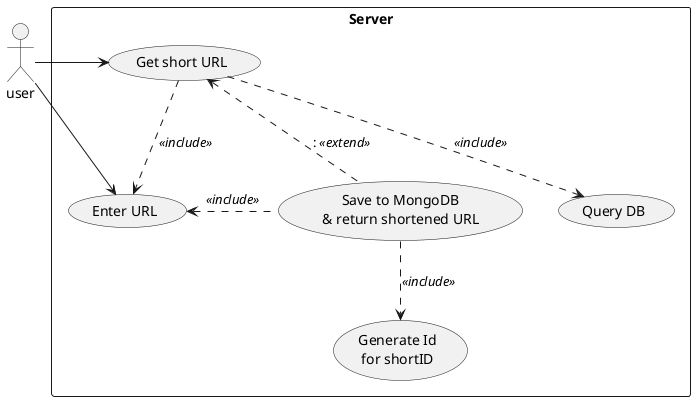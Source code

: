 @startuml overview
'left to right direction
'entities
actor user
rectangle Server {
    (Get short URL) as GET
    (Enter URL) as enterURL
    (Save to MongoDB\n& return shortened URL) as saveDB
    (Generate Id\nfor shortID) as Gen
    (Query DB) as Query
}

'relationship'
user -r-> GET
user --> enterURL

GET .d.> Query: <i><<include>></i>
GET ..> enterURL: <i><<include>></i>

saveDB .l.> enterURL: <i><<include>></i>
saveDB .u.>GET: : <i><<extend>></i>
saveDB ..> Gen: <i><<include>></i>

@enduml